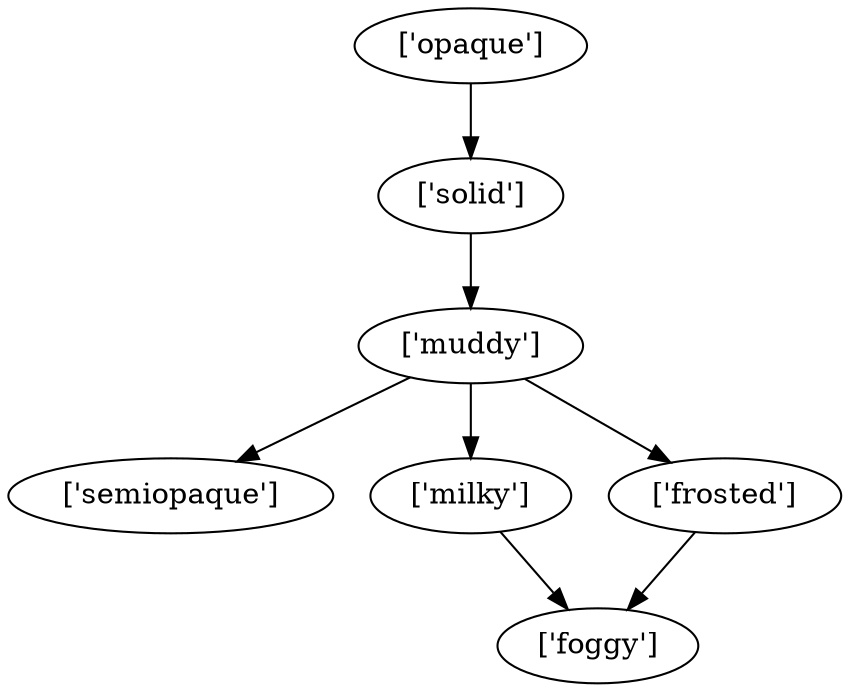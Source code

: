 strict digraph  {
	"['solid']" -> "['muddy']";
	"['muddy']" -> "['semiopaque']";
	"['muddy']" -> "['milky']";
	"['muddy']" -> "['frosted']";
	"['milky']" -> "['foggy']";
	"['frosted']" -> "['foggy']";
	"['opaque']" -> "['solid']";
}

